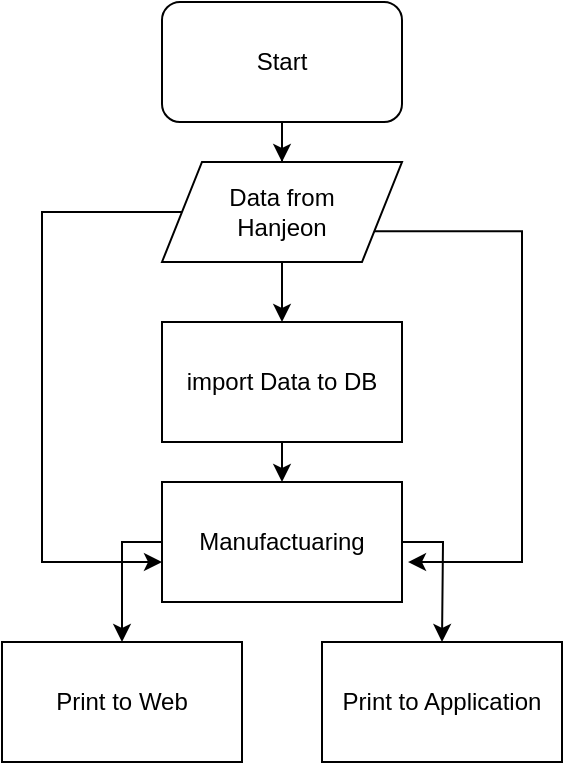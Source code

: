 <mxfile version="13.7.4" type="github"><diagram id="we14fcO_ibnNhc2jqgIF" name="Page-1"><mxGraphModel dx="382" dy="635" grid="1" gridSize="10" guides="1" tooltips="1" connect="1" arrows="1" fold="1" page="1" pageScale="1" pageWidth="827" pageHeight="1169" math="0" shadow="0"><root><mxCell id="0"/><mxCell id="1" parent="0"/><mxCell id="AqY9Y-wzEiTEmSYXW-ki-10" style="edgeStyle=orthogonalEdgeStyle;rounded=0;orthogonalLoop=1;jettySize=auto;html=1;entryX=0.5;entryY=0;entryDx=0;entryDy=0;" edge="1" parent="1" source="AqY9Y-wzEiTEmSYXW-ki-1" target="AqY9Y-wzEiTEmSYXW-ki-2"><mxGeometry relative="1" as="geometry"/></mxCell><mxCell id="AqY9Y-wzEiTEmSYXW-ki-1" value="Start" style="rounded=1;whiteSpace=wrap;html=1;" vertex="1" parent="1"><mxGeometry x="180" y="80" width="120" height="60" as="geometry"/></mxCell><mxCell id="AqY9Y-wzEiTEmSYXW-ki-4" style="edgeStyle=orthogonalEdgeStyle;rounded=0;orthogonalLoop=1;jettySize=auto;html=1;exitX=0.5;exitY=1;exitDx=0;exitDy=0;" edge="1" parent="1" source="AqY9Y-wzEiTEmSYXW-ki-2" target="AqY9Y-wzEiTEmSYXW-ki-5"><mxGeometry relative="1" as="geometry"><mxPoint x="240" y="250" as="targetPoint"/><Array as="points"><mxPoint x="240" y="200"/></Array></mxGeometry></mxCell><mxCell id="AqY9Y-wzEiTEmSYXW-ki-8" style="edgeStyle=orthogonalEdgeStyle;rounded=0;orthogonalLoop=1;jettySize=auto;html=1;exitX=1;exitY=0.75;exitDx=0;exitDy=0;entryX=1.025;entryY=0.667;entryDx=0;entryDy=0;entryPerimeter=0;" edge="1" parent="1" source="AqY9Y-wzEiTEmSYXW-ki-2" target="AqY9Y-wzEiTEmSYXW-ki-9"><mxGeometry relative="1" as="geometry"><mxPoint x="400" y="360" as="targetPoint"/><Array as="points"><mxPoint x="360" y="195"/><mxPoint x="360" y="360"/></Array></mxGeometry></mxCell><mxCell id="AqY9Y-wzEiTEmSYXW-ki-11" style="edgeStyle=orthogonalEdgeStyle;rounded=0;orthogonalLoop=1;jettySize=auto;html=1;entryX=0;entryY=0.667;entryDx=0;entryDy=0;entryPerimeter=0;" edge="1" parent="1" source="AqY9Y-wzEiTEmSYXW-ki-2" target="AqY9Y-wzEiTEmSYXW-ki-9"><mxGeometry relative="1" as="geometry"><mxPoint x="120" y="360" as="targetPoint"/><Array as="points"><mxPoint x="120" y="185"/><mxPoint x="120" y="360"/></Array></mxGeometry></mxCell><mxCell id="AqY9Y-wzEiTEmSYXW-ki-2" value="Data from &lt;br&gt;Hanjeon" style="shape=parallelogram;perimeter=parallelogramPerimeter;whiteSpace=wrap;html=1;fixedSize=1;" vertex="1" parent="1"><mxGeometry x="180" y="160" width="120" height="50" as="geometry"/></mxCell><mxCell id="AqY9Y-wzEiTEmSYXW-ki-6" style="edgeStyle=orthogonalEdgeStyle;rounded=0;orthogonalLoop=1;jettySize=auto;html=1;" edge="1" parent="1" source="AqY9Y-wzEiTEmSYXW-ki-5"><mxGeometry relative="1" as="geometry"><mxPoint x="240" y="320" as="targetPoint"/></mxGeometry></mxCell><mxCell id="AqY9Y-wzEiTEmSYXW-ki-5" value="import Data to DB" style="rounded=0;whiteSpace=wrap;html=1;" vertex="1" parent="1"><mxGeometry x="180" y="240" width="120" height="60" as="geometry"/></mxCell><mxCell id="AqY9Y-wzEiTEmSYXW-ki-14" style="edgeStyle=orthogonalEdgeStyle;rounded=0;orthogonalLoop=1;jettySize=auto;html=1;" edge="1" parent="1" source="AqY9Y-wzEiTEmSYXW-ki-9"><mxGeometry relative="1" as="geometry"><mxPoint x="160" y="400" as="targetPoint"/></mxGeometry></mxCell><mxCell id="AqY9Y-wzEiTEmSYXW-ki-15" style="edgeStyle=orthogonalEdgeStyle;rounded=0;orthogonalLoop=1;jettySize=auto;html=1;" edge="1" parent="1" source="AqY9Y-wzEiTEmSYXW-ki-9"><mxGeometry relative="1" as="geometry"><mxPoint x="320" y="400" as="targetPoint"/></mxGeometry></mxCell><mxCell id="AqY9Y-wzEiTEmSYXW-ki-9" value="Manufactuaring" style="rounded=0;whiteSpace=wrap;html=1;" vertex="1" parent="1"><mxGeometry x="180" y="320" width="120" height="60" as="geometry"/></mxCell><mxCell id="AqY9Y-wzEiTEmSYXW-ki-17" value="Print to Web" style="rounded=0;whiteSpace=wrap;html=1;" vertex="1" parent="1"><mxGeometry x="100" y="400" width="120" height="60" as="geometry"/></mxCell><mxCell id="AqY9Y-wzEiTEmSYXW-ki-18" value="Print to Application" style="rounded=0;whiteSpace=wrap;html=1;" vertex="1" parent="1"><mxGeometry x="260" y="400" width="120" height="60" as="geometry"/></mxCell></root></mxGraphModel></diagram></mxfile>